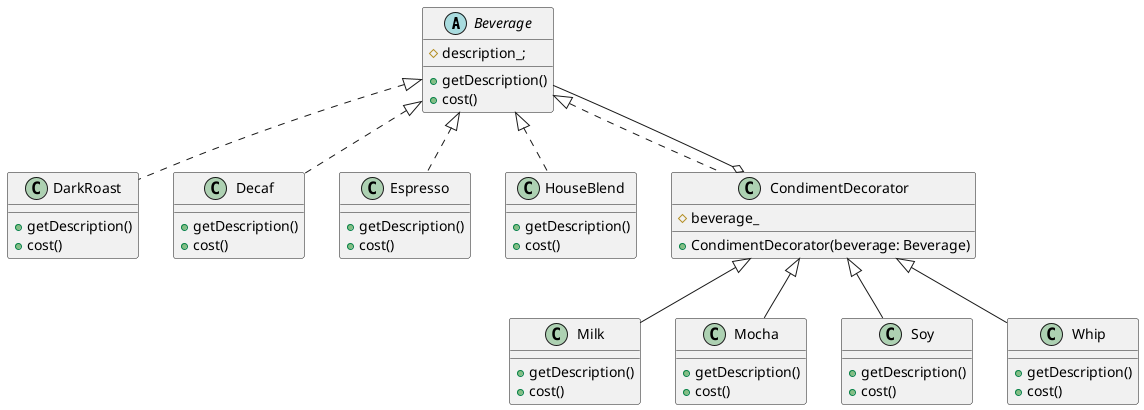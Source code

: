 @startuml decorator

abstract class Beverage{
    #description_;
    +getDescription()
    +cost()
}

class DarkRoast{
    +getDescription()
    +cost()
}

class Decaf{
    +getDescription()
    +cost()
}

class Espresso{
    +getDescription()
    +cost()
}

class HouseBlend{
    +getDescription()
    +cost()
}

class CondimentDecorator{
    +CondimentDecorator(beverage: Beverage)
    #beverage_

}

class Milk{
    +getDescription()
    +cost()
}

class Mocha{
    +getDescription()
    +cost()
}

class Soy{
    +getDescription()
    +cost()
}

class Whip{
    +getDescription()
    +cost()
}

Beverage <|.. CondimentDecorator

Beverage <|.. DarkRoast
Beverage <|.. Decaf
Beverage <|.. Espresso
Beverage <|.. HouseBlend

CondimentDecorator o-- Beverage

CondimentDecorator <|-- Milk
CondimentDecorator <|-- Mocha
CondimentDecorator <|-- Soy
CondimentDecorator <|-- Whip

@enduml

